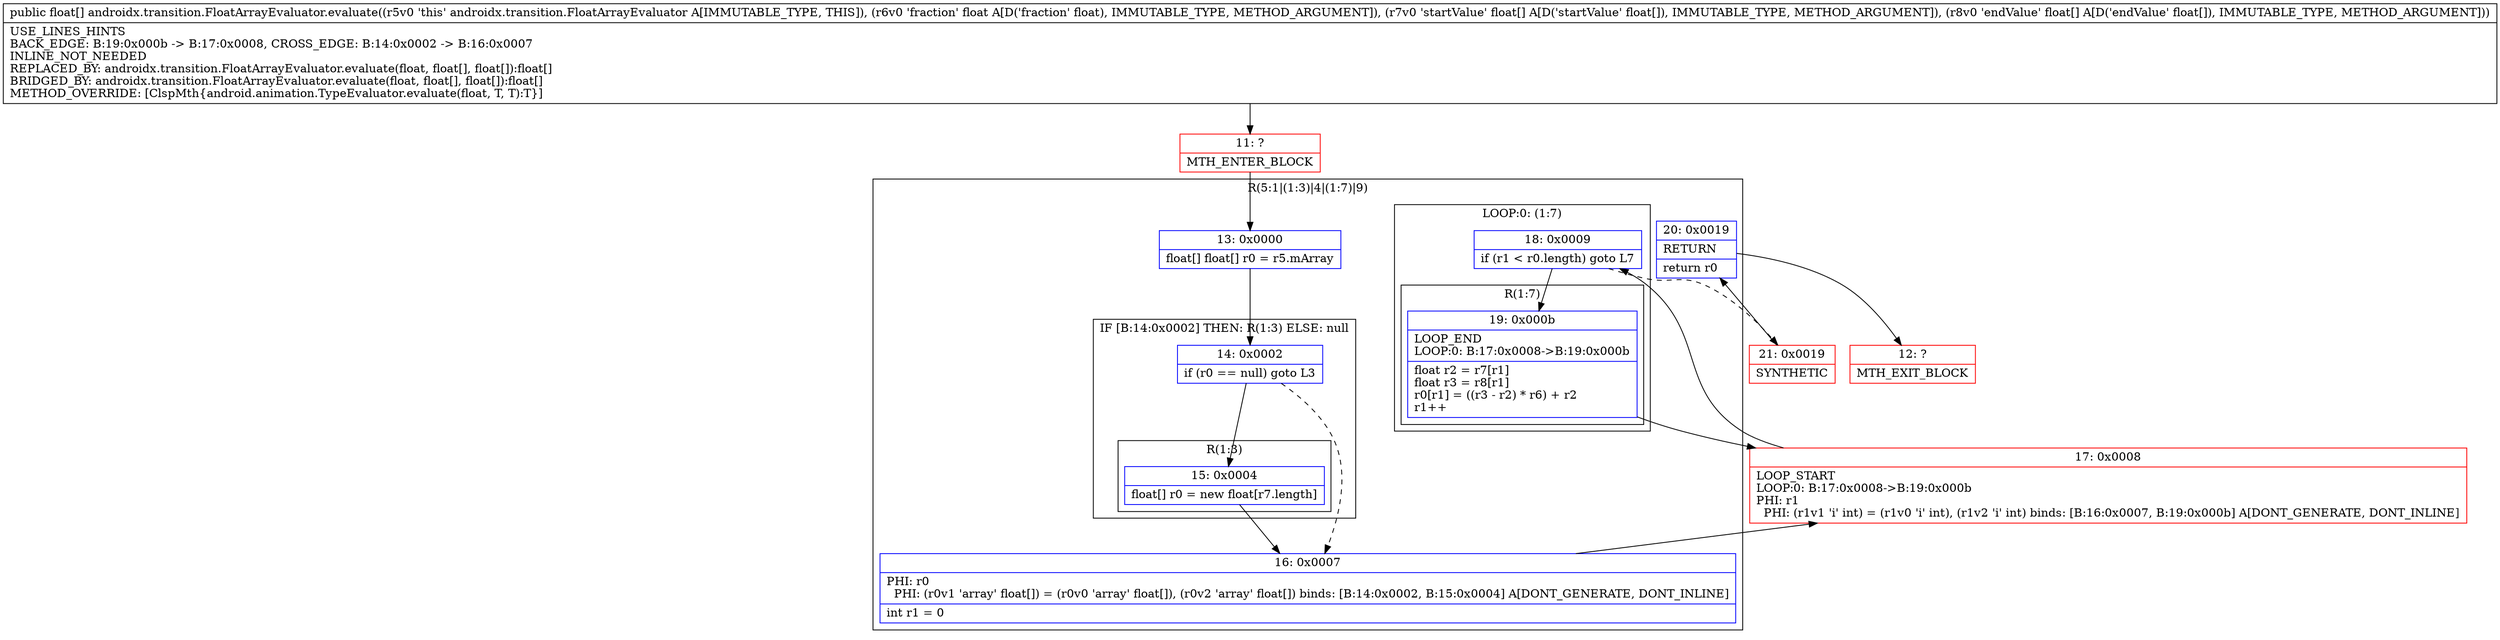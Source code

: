 digraph "CFG forandroidx.transition.FloatArrayEvaluator.evaluate(F[F[F)[F" {
subgraph cluster_Region_1092469116 {
label = "R(5:1|(1:3)|4|(1:7)|9)";
node [shape=record,color=blue];
Node_13 [shape=record,label="{13\:\ 0x0000|float[] float[] r0 = r5.mArray\l}"];
subgraph cluster_IfRegion_2051544323 {
label = "IF [B:14:0x0002] THEN: R(1:3) ELSE: null";
node [shape=record,color=blue];
Node_14 [shape=record,label="{14\:\ 0x0002|if (r0 == null) goto L3\l}"];
subgraph cluster_Region_1756943225 {
label = "R(1:3)";
node [shape=record,color=blue];
Node_15 [shape=record,label="{15\:\ 0x0004|float[] r0 = new float[r7.length]\l}"];
}
}
Node_16 [shape=record,label="{16\:\ 0x0007|PHI: r0 \l  PHI: (r0v1 'array' float[]) = (r0v0 'array' float[]), (r0v2 'array' float[]) binds: [B:14:0x0002, B:15:0x0004] A[DONT_GENERATE, DONT_INLINE]\l|int r1 = 0\l}"];
subgraph cluster_LoopRegion_794359002 {
label = "LOOP:0: (1:7)";
node [shape=record,color=blue];
Node_18 [shape=record,label="{18\:\ 0x0009|if (r1 \< r0.length) goto L7\l}"];
subgraph cluster_Region_6407788 {
label = "R(1:7)";
node [shape=record,color=blue];
Node_19 [shape=record,label="{19\:\ 0x000b|LOOP_END\lLOOP:0: B:17:0x0008\-\>B:19:0x000b\l|float r2 = r7[r1]\lfloat r3 = r8[r1]\lr0[r1] = ((r3 \- r2) * r6) + r2\lr1++\l}"];
}
}
Node_20 [shape=record,label="{20\:\ 0x0019|RETURN\l|return r0\l}"];
}
Node_11 [shape=record,color=red,label="{11\:\ ?|MTH_ENTER_BLOCK\l}"];
Node_17 [shape=record,color=red,label="{17\:\ 0x0008|LOOP_START\lLOOP:0: B:17:0x0008\-\>B:19:0x000b\lPHI: r1 \l  PHI: (r1v1 'i' int) = (r1v0 'i' int), (r1v2 'i' int) binds: [B:16:0x0007, B:19:0x000b] A[DONT_GENERATE, DONT_INLINE]\l}"];
Node_21 [shape=record,color=red,label="{21\:\ 0x0019|SYNTHETIC\l}"];
Node_12 [shape=record,color=red,label="{12\:\ ?|MTH_EXIT_BLOCK\l}"];
MethodNode[shape=record,label="{public float[] androidx.transition.FloatArrayEvaluator.evaluate((r5v0 'this' androidx.transition.FloatArrayEvaluator A[IMMUTABLE_TYPE, THIS]), (r6v0 'fraction' float A[D('fraction' float), IMMUTABLE_TYPE, METHOD_ARGUMENT]), (r7v0 'startValue' float[] A[D('startValue' float[]), IMMUTABLE_TYPE, METHOD_ARGUMENT]), (r8v0 'endValue' float[] A[D('endValue' float[]), IMMUTABLE_TYPE, METHOD_ARGUMENT]))  | USE_LINES_HINTS\lBACK_EDGE: B:19:0x000b \-\> B:17:0x0008, CROSS_EDGE: B:14:0x0002 \-\> B:16:0x0007\lINLINE_NOT_NEEDED\lREPLACED_BY: androidx.transition.FloatArrayEvaluator.evaluate(float, float[], float[]):float[]\lBRIDGED_BY: androidx.transition.FloatArrayEvaluator.evaluate(float, float[], float[]):float[]\lMETHOD_OVERRIDE: [ClspMth\{android.animation.TypeEvaluator.evaluate(float, T, T):T\}]\l}"];
MethodNode -> Node_11;Node_13 -> Node_14;
Node_14 -> Node_15;
Node_14 -> Node_16[style=dashed];
Node_15 -> Node_16;
Node_16 -> Node_17;
Node_18 -> Node_19;
Node_18 -> Node_21[style=dashed];
Node_19 -> Node_17;
Node_20 -> Node_12;
Node_11 -> Node_13;
Node_17 -> Node_18;
Node_21 -> Node_20;
}

